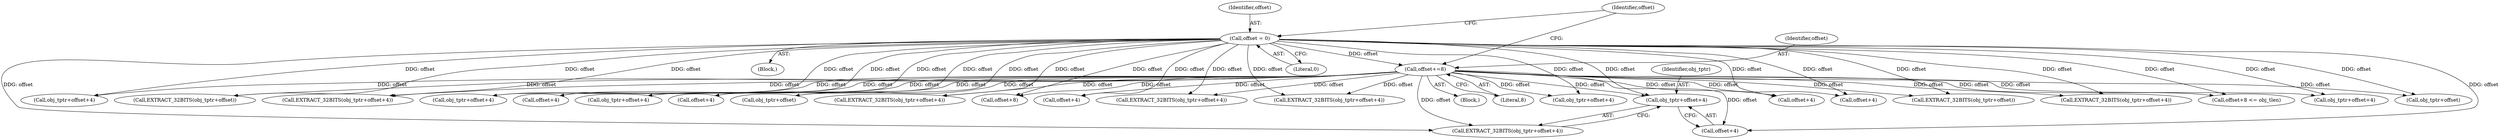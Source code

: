 digraph "0_tcpdump_a25211918f2e790c67d859d20ccf8dbb81da1598@pointer" {
"1001434" [label="(Call,obj_tptr+offset+4)"];
"1001466" [label="(Call,offset+=8)"];
"1001363" [label="(Call,offset = 0)"];
"1001422" [label="(Call,obj_tptr+offset+4)"];
"1001372" [label="(Block,)"];
"1001434" [label="(Call,obj_tptr+offset+4)"];
"1001383" [label="(Call,EXTRACT_32BITS(obj_tptr+offset))"];
"1001433" [label="(Call,EXTRACT_32BITS(obj_tptr+offset+4))"];
"1001363" [label="(Call,offset = 0)"];
"1001451" [label="(Call,EXTRACT_32BITS(obj_tptr+offset+4))"];
"1001435" [label="(Identifier,obj_tptr)"];
"1001143" [label="(Block,)"];
"1001406" [label="(Call,obj_tptr+offset+4)"];
"1001467" [label="(Identifier,offset)"];
"1001468" [label="(Literal,8)"];
"1001364" [label="(Identifier,offset)"];
"1001424" [label="(Call,offset+4)"];
"1001460" [label="(Call,obj_tptr+offset+4)"];
"1001462" [label="(Call,offset+4)"];
"1001405" [label="(Call,EXTRACT_32BITS(obj_tptr+offset+4))"];
"1001369" [label="(Identifier,offset)"];
"1001408" [label="(Call,offset+4)"];
"1001395" [label="(Call,EXTRACT_32BITS(obj_tptr+offset+4))"];
"1001459" [label="(Call,EXTRACT_32BITS(obj_tptr+offset+4))"];
"1001452" [label="(Call,obj_tptr+offset+4)"];
"1001436" [label="(Call,offset+4)"];
"1001466" [label="(Call,offset+=8)"];
"1001398" [label="(Call,offset+4)"];
"1001365" [label="(Literal,0)"];
"1001454" [label="(Call,offset+4)"];
"1001379" [label="(Call,EXTRACT_32BITS(obj_tptr+offset))"];
"1001421" [label="(Call,EXTRACT_32BITS(obj_tptr+offset+4))"];
"1001367" [label="(Call,offset+8 <= obj_tlen)"];
"1001396" [label="(Call,obj_tptr+offset+4)"];
"1001380" [label="(Call,obj_tptr+offset)"];
"1001384" [label="(Call,obj_tptr+offset)"];
"1001368" [label="(Call,offset+8)"];
"1001434" -> "1001433"  [label="AST: "];
"1001434" -> "1001436"  [label="CFG: "];
"1001435" -> "1001434"  [label="AST: "];
"1001436" -> "1001434"  [label="AST: "];
"1001433" -> "1001434"  [label="CFG: "];
"1001466" -> "1001434"  [label="DDG: offset"];
"1001363" -> "1001434"  [label="DDG: offset"];
"1001466" -> "1001372"  [label="AST: "];
"1001466" -> "1001468"  [label="CFG: "];
"1001467" -> "1001466"  [label="AST: "];
"1001468" -> "1001466"  [label="AST: "];
"1001369" -> "1001466"  [label="CFG: "];
"1001466" -> "1001367"  [label="DDG: offset"];
"1001466" -> "1001368"  [label="DDG: offset"];
"1001466" -> "1001379"  [label="DDG: offset"];
"1001466" -> "1001380"  [label="DDG: offset"];
"1001466" -> "1001383"  [label="DDG: offset"];
"1001466" -> "1001384"  [label="DDG: offset"];
"1001466" -> "1001395"  [label="DDG: offset"];
"1001466" -> "1001396"  [label="DDG: offset"];
"1001466" -> "1001398"  [label="DDG: offset"];
"1001466" -> "1001405"  [label="DDG: offset"];
"1001466" -> "1001406"  [label="DDG: offset"];
"1001466" -> "1001408"  [label="DDG: offset"];
"1001466" -> "1001421"  [label="DDG: offset"];
"1001466" -> "1001422"  [label="DDG: offset"];
"1001466" -> "1001424"  [label="DDG: offset"];
"1001466" -> "1001433"  [label="DDG: offset"];
"1001466" -> "1001436"  [label="DDG: offset"];
"1001466" -> "1001451"  [label="DDG: offset"];
"1001466" -> "1001452"  [label="DDG: offset"];
"1001466" -> "1001454"  [label="DDG: offset"];
"1001466" -> "1001459"  [label="DDG: offset"];
"1001466" -> "1001460"  [label="DDG: offset"];
"1001466" -> "1001462"  [label="DDG: offset"];
"1001363" -> "1001466"  [label="DDG: offset"];
"1001363" -> "1001143"  [label="AST: "];
"1001363" -> "1001365"  [label="CFG: "];
"1001364" -> "1001363"  [label="AST: "];
"1001365" -> "1001363"  [label="AST: "];
"1001369" -> "1001363"  [label="CFG: "];
"1001363" -> "1001367"  [label="DDG: offset"];
"1001363" -> "1001368"  [label="DDG: offset"];
"1001363" -> "1001379"  [label="DDG: offset"];
"1001363" -> "1001380"  [label="DDG: offset"];
"1001363" -> "1001383"  [label="DDG: offset"];
"1001363" -> "1001384"  [label="DDG: offset"];
"1001363" -> "1001395"  [label="DDG: offset"];
"1001363" -> "1001396"  [label="DDG: offset"];
"1001363" -> "1001398"  [label="DDG: offset"];
"1001363" -> "1001405"  [label="DDG: offset"];
"1001363" -> "1001406"  [label="DDG: offset"];
"1001363" -> "1001408"  [label="DDG: offset"];
"1001363" -> "1001421"  [label="DDG: offset"];
"1001363" -> "1001422"  [label="DDG: offset"];
"1001363" -> "1001424"  [label="DDG: offset"];
"1001363" -> "1001433"  [label="DDG: offset"];
"1001363" -> "1001436"  [label="DDG: offset"];
"1001363" -> "1001451"  [label="DDG: offset"];
"1001363" -> "1001452"  [label="DDG: offset"];
"1001363" -> "1001454"  [label="DDG: offset"];
"1001363" -> "1001459"  [label="DDG: offset"];
"1001363" -> "1001460"  [label="DDG: offset"];
"1001363" -> "1001462"  [label="DDG: offset"];
}
